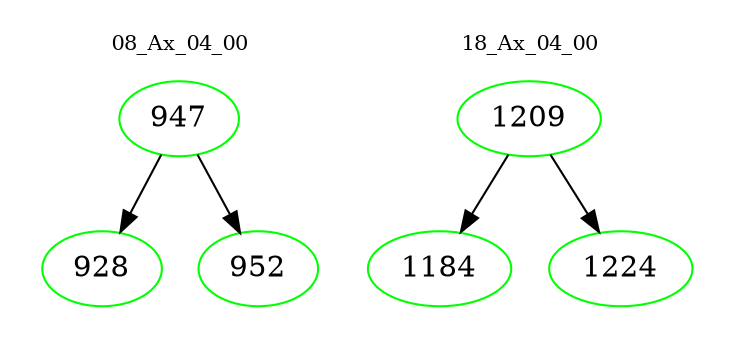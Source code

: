 digraph{
subgraph cluster_0 {
color = white
label = "08_Ax_04_00";
fontsize=10;
T0_947 [label="947", color="green"]
T0_947 -> T0_928 [color="black"]
T0_928 [label="928", color="green"]
T0_947 -> T0_952 [color="black"]
T0_952 [label="952", color="green"]
}
subgraph cluster_1 {
color = white
label = "18_Ax_04_00";
fontsize=10;
T1_1209 [label="1209", color="green"]
T1_1209 -> T1_1184 [color="black"]
T1_1184 [label="1184", color="green"]
T1_1209 -> T1_1224 [color="black"]
T1_1224 [label="1224", color="green"]
}
}

